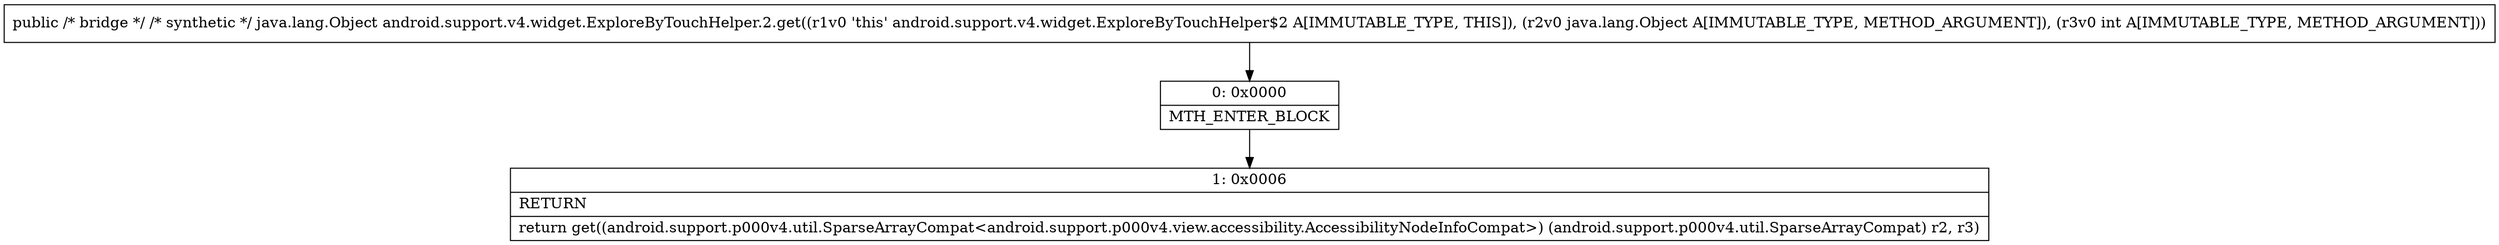 digraph "CFG forandroid.support.v4.widget.ExploreByTouchHelper.2.get(Ljava\/lang\/Object;I)Ljava\/lang\/Object;" {
Node_0 [shape=record,label="{0\:\ 0x0000|MTH_ENTER_BLOCK\l}"];
Node_1 [shape=record,label="{1\:\ 0x0006|RETURN\l|return get((android.support.p000v4.util.SparseArrayCompat\<android.support.p000v4.view.accessibility.AccessibilityNodeInfoCompat\>) (android.support.p000v4.util.SparseArrayCompat) r2, r3)\l}"];
MethodNode[shape=record,label="{public \/* bridge *\/ \/* synthetic *\/ java.lang.Object android.support.v4.widget.ExploreByTouchHelper.2.get((r1v0 'this' android.support.v4.widget.ExploreByTouchHelper$2 A[IMMUTABLE_TYPE, THIS]), (r2v0 java.lang.Object A[IMMUTABLE_TYPE, METHOD_ARGUMENT]), (r3v0 int A[IMMUTABLE_TYPE, METHOD_ARGUMENT])) }"];
MethodNode -> Node_0;
Node_0 -> Node_1;
}

